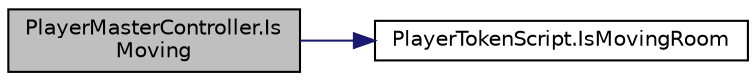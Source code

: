 digraph "PlayerMasterController.IsMoving"
{
 // LATEX_PDF_SIZE
  edge [fontname="Helvetica",fontsize="10",labelfontname="Helvetica",labelfontsize="10"];
  node [fontname="Helvetica",fontsize="10",shape=record];
  rankdir="LR";
  Node1 [label="PlayerMasterController.Is\lMoving",height=0.2,width=0.4,color="black", fillcolor="grey75", style="filled", fontcolor="black",tooltip="check if the player token is still moving. returns true if the token is moving to a new tile or if th..."];
  Node1 -> Node2 [color="midnightblue",fontsize="10",style="solid",fontname="Helvetica"];
  Node2 [label="PlayerTokenScript.IsMovingRoom",height=0.2,width=0.4,color="black", fillcolor="white", style="filled",URL="$class_player_token_script.html#ab8ef1ce338d767546b917f7f9ae2fadf",tooltip=" "];
}
